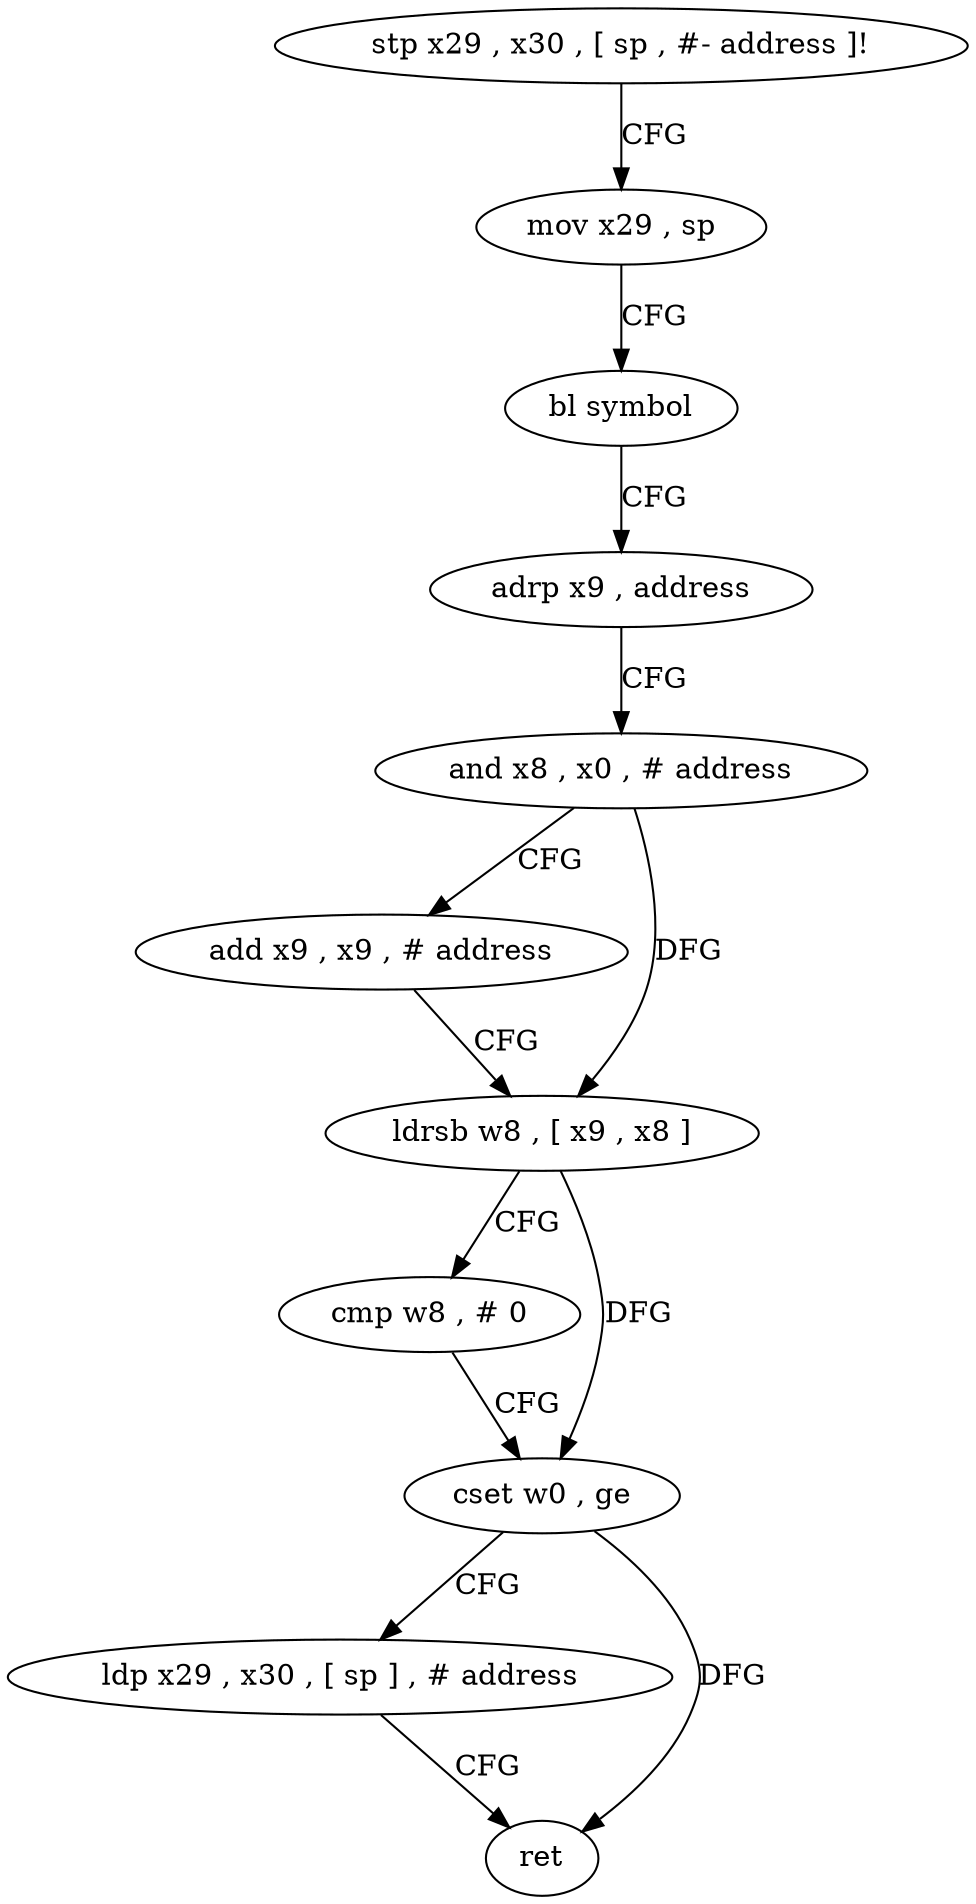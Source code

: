 digraph "func" {
"4203736" [label = "stp x29 , x30 , [ sp , #- address ]!" ]
"4203740" [label = "mov x29 , sp" ]
"4203744" [label = "bl symbol" ]
"4203748" [label = "adrp x9 , address" ]
"4203752" [label = "and x8 , x0 , # address" ]
"4203756" [label = "add x9 , x9 , # address" ]
"4203760" [label = "ldrsb w8 , [ x9 , x8 ]" ]
"4203764" [label = "cmp w8 , # 0" ]
"4203768" [label = "cset w0 , ge" ]
"4203772" [label = "ldp x29 , x30 , [ sp ] , # address" ]
"4203776" [label = "ret" ]
"4203736" -> "4203740" [ label = "CFG" ]
"4203740" -> "4203744" [ label = "CFG" ]
"4203744" -> "4203748" [ label = "CFG" ]
"4203748" -> "4203752" [ label = "CFG" ]
"4203752" -> "4203756" [ label = "CFG" ]
"4203752" -> "4203760" [ label = "DFG" ]
"4203756" -> "4203760" [ label = "CFG" ]
"4203760" -> "4203764" [ label = "CFG" ]
"4203760" -> "4203768" [ label = "DFG" ]
"4203764" -> "4203768" [ label = "CFG" ]
"4203768" -> "4203772" [ label = "CFG" ]
"4203768" -> "4203776" [ label = "DFG" ]
"4203772" -> "4203776" [ label = "CFG" ]
}
